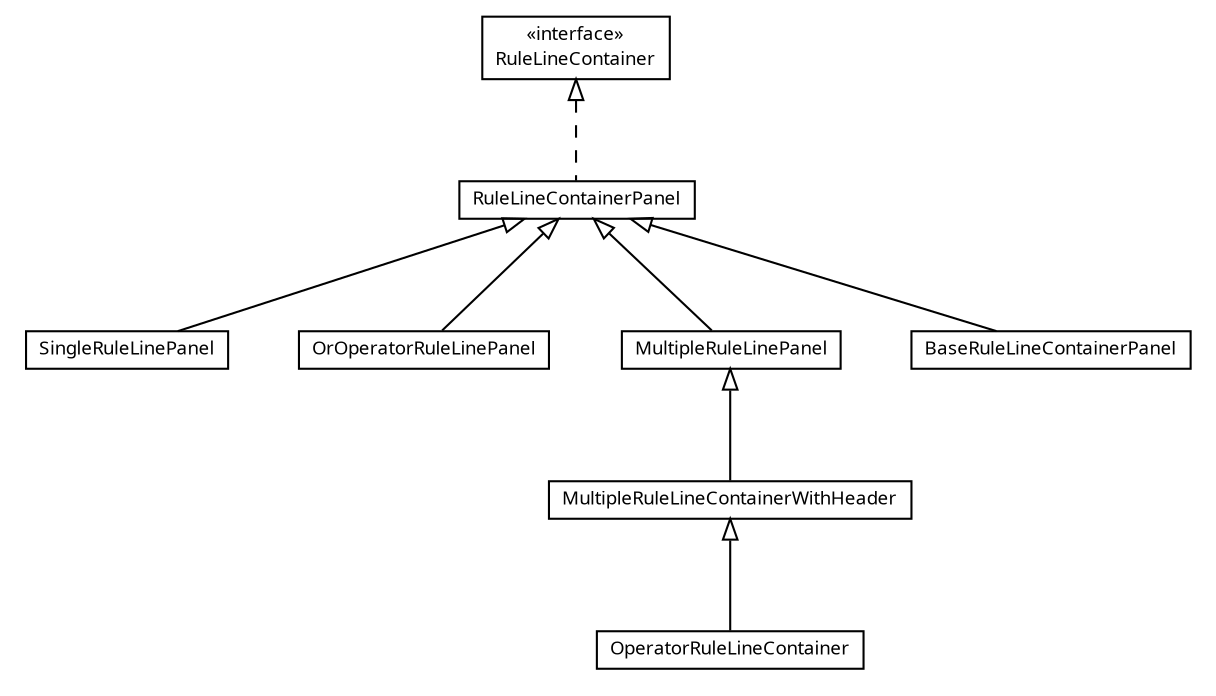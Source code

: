 #!/usr/local/bin/dot
#
# Class diagram 
# Generated by UMLGraph version R5_6 (http://www.umlgraph.org/)
#

digraph G {
	edge [fontname="Trebuchet MS",fontsize=10,labelfontname="Trebuchet MS",labelfontsize=10];
	node [fontname="Trebuchet MS",fontsize=10,shape=plaintext];
	nodesep=0.25;
	ranksep=0.5;
	// se.cambio.cds.gdl.editor.view.panels.rulelinecontainers.SingleRuleLinePanel
	c65911 [label=<<table title="se.cambio.cds.gdl.editor.view.panels.rulelinecontainers.SingleRuleLinePanel" border="0" cellborder="1" cellspacing="0" cellpadding="2" port="p" href="./SingleRuleLinePanel.html">
		<tr><td><table border="0" cellspacing="0" cellpadding="1">
<tr><td align="center" balign="center"><font face="Trebuchet MS"> SingleRuleLinePanel </font></td></tr>
		</table></td></tr>
		</table>>, URL="./SingleRuleLinePanel.html", fontname="Trebuchet MS", fontcolor="black", fontsize=9.0];
	// se.cambio.cds.gdl.editor.view.panels.rulelinecontainers.RuleLineContainerPanel
	c65912 [label=<<table title="se.cambio.cds.gdl.editor.view.panels.rulelinecontainers.RuleLineContainerPanel" border="0" cellborder="1" cellspacing="0" cellpadding="2" port="p" href="./RuleLineContainerPanel.html">
		<tr><td><table border="0" cellspacing="0" cellpadding="1">
<tr><td align="center" balign="center"><font face="Trebuchet MS"> RuleLineContainerPanel </font></td></tr>
		</table></td></tr>
		</table>>, URL="./RuleLineContainerPanel.html", fontname="Trebuchet MS", fontcolor="black", fontsize=9.0];
	// se.cambio.cds.gdl.editor.view.panels.rulelinecontainers.RuleLineContainer
	c65913 [label=<<table title="se.cambio.cds.gdl.editor.view.panels.rulelinecontainers.RuleLineContainer" border="0" cellborder="1" cellspacing="0" cellpadding="2" port="p" href="./RuleLineContainer.html">
		<tr><td><table border="0" cellspacing="0" cellpadding="1">
<tr><td align="center" balign="center"> &#171;interface&#187; </td></tr>
<tr><td align="center" balign="center"><font face="Trebuchet MS"> RuleLineContainer </font></td></tr>
		</table></td></tr>
		</table>>, URL="./RuleLineContainer.html", fontname="Trebuchet MS", fontcolor="black", fontsize=9.0];
	// se.cambio.cds.gdl.editor.view.panels.rulelinecontainers.OrOperatorRuleLinePanel
	c65914 [label=<<table title="se.cambio.cds.gdl.editor.view.panels.rulelinecontainers.OrOperatorRuleLinePanel" border="0" cellborder="1" cellspacing="0" cellpadding="2" port="p" href="./OrOperatorRuleLinePanel.html">
		<tr><td><table border="0" cellspacing="0" cellpadding="1">
<tr><td align="center" balign="center"><font face="Trebuchet MS"> OrOperatorRuleLinePanel </font></td></tr>
		</table></td></tr>
		</table>>, URL="./OrOperatorRuleLinePanel.html", fontname="Trebuchet MS", fontcolor="black", fontsize=9.0];
	// se.cambio.cds.gdl.editor.view.panels.rulelinecontainers.OperatorRuleLineContainer
	c65915 [label=<<table title="se.cambio.cds.gdl.editor.view.panels.rulelinecontainers.OperatorRuleLineContainer" border="0" cellborder="1" cellspacing="0" cellpadding="2" port="p" href="./OperatorRuleLineContainer.html">
		<tr><td><table border="0" cellspacing="0" cellpadding="1">
<tr><td align="center" balign="center"><font face="Trebuchet MS"> OperatorRuleLineContainer </font></td></tr>
		</table></td></tr>
		</table>>, URL="./OperatorRuleLineContainer.html", fontname="Trebuchet MS", fontcolor="black", fontsize=9.0];
	// se.cambio.cds.gdl.editor.view.panels.rulelinecontainers.MultipleRuleLinePanel
	c65916 [label=<<table title="se.cambio.cds.gdl.editor.view.panels.rulelinecontainers.MultipleRuleLinePanel" border="0" cellborder="1" cellspacing="0" cellpadding="2" port="p" href="./MultipleRuleLinePanel.html">
		<tr><td><table border="0" cellspacing="0" cellpadding="1">
<tr><td align="center" balign="center"><font face="Trebuchet MS"> MultipleRuleLinePanel </font></td></tr>
		</table></td></tr>
		</table>>, URL="./MultipleRuleLinePanel.html", fontname="Trebuchet MS", fontcolor="black", fontsize=9.0];
	// se.cambio.cds.gdl.editor.view.panels.rulelinecontainers.MultipleRuleLineContainerWithHeader
	c65917 [label=<<table title="se.cambio.cds.gdl.editor.view.panels.rulelinecontainers.MultipleRuleLineContainerWithHeader" border="0" cellborder="1" cellspacing="0" cellpadding="2" port="p" href="./MultipleRuleLineContainerWithHeader.html">
		<tr><td><table border="0" cellspacing="0" cellpadding="1">
<tr><td align="center" balign="center"><font face="Trebuchet MS"> MultipleRuleLineContainerWithHeader </font></td></tr>
		</table></td></tr>
		</table>>, URL="./MultipleRuleLineContainerWithHeader.html", fontname="Trebuchet MS", fontcolor="black", fontsize=9.0];
	// se.cambio.cds.gdl.editor.view.panels.rulelinecontainers.BaseRuleLineContainerPanel
	c65918 [label=<<table title="se.cambio.cds.gdl.editor.view.panels.rulelinecontainers.BaseRuleLineContainerPanel" border="0" cellborder="1" cellspacing="0" cellpadding="2" port="p" href="./BaseRuleLineContainerPanel.html">
		<tr><td><table border="0" cellspacing="0" cellpadding="1">
<tr><td align="center" balign="center"><font face="Trebuchet MS"> BaseRuleLineContainerPanel </font></td></tr>
		</table></td></tr>
		</table>>, URL="./BaseRuleLineContainerPanel.html", fontname="Trebuchet MS", fontcolor="black", fontsize=9.0];
	//se.cambio.cds.gdl.editor.view.panels.rulelinecontainers.SingleRuleLinePanel extends se.cambio.cds.gdl.editor.view.panels.rulelinecontainers.RuleLineContainerPanel
	c65912:p -> c65911:p [dir=back,arrowtail=empty];
	//se.cambio.cds.gdl.editor.view.panels.rulelinecontainers.RuleLineContainerPanel implements se.cambio.cds.gdl.editor.view.panels.rulelinecontainers.RuleLineContainer
	c65913:p -> c65912:p [dir=back,arrowtail=empty,style=dashed];
	//se.cambio.cds.gdl.editor.view.panels.rulelinecontainers.OrOperatorRuleLinePanel extends se.cambio.cds.gdl.editor.view.panels.rulelinecontainers.RuleLineContainerPanel
	c65912:p -> c65914:p [dir=back,arrowtail=empty];
	//se.cambio.cds.gdl.editor.view.panels.rulelinecontainers.OperatorRuleLineContainer extends se.cambio.cds.gdl.editor.view.panels.rulelinecontainers.MultipleRuleLineContainerWithHeader
	c65917:p -> c65915:p [dir=back,arrowtail=empty];
	//se.cambio.cds.gdl.editor.view.panels.rulelinecontainers.MultipleRuleLinePanel extends se.cambio.cds.gdl.editor.view.panels.rulelinecontainers.RuleLineContainerPanel
	c65912:p -> c65916:p [dir=back,arrowtail=empty];
	//se.cambio.cds.gdl.editor.view.panels.rulelinecontainers.MultipleRuleLineContainerWithHeader extends se.cambio.cds.gdl.editor.view.panels.rulelinecontainers.MultipleRuleLinePanel
	c65916:p -> c65917:p [dir=back,arrowtail=empty];
	//se.cambio.cds.gdl.editor.view.panels.rulelinecontainers.BaseRuleLineContainerPanel extends se.cambio.cds.gdl.editor.view.panels.rulelinecontainers.RuleLineContainerPanel
	c65912:p -> c65918:p [dir=back,arrowtail=empty];
}

